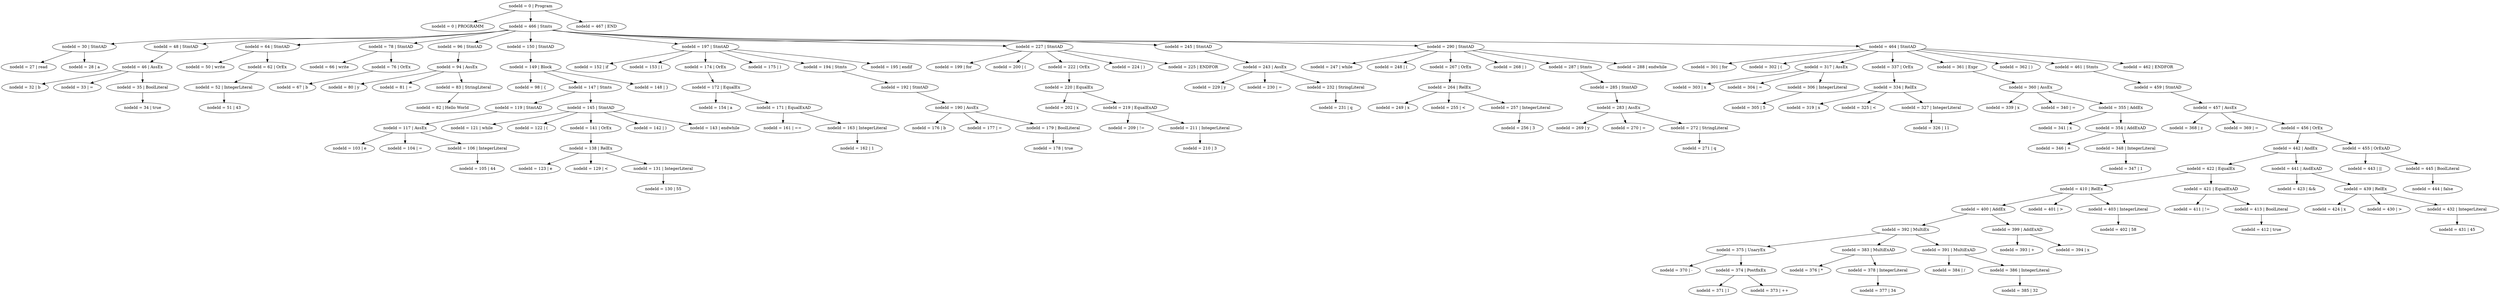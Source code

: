 digraph A
{
	"nodeId = 0 | Program"->"nodeId = 0 | PROGRAMM";
	"nodeId = 0 | Program"->"nodeId = 466 | Stmts";
	"nodeId = 466 | Stmts"->"nodeId = 30 | StmtAD";
	"nodeId = 30 | StmtAD"->"nodeId = 27 | read";
	"nodeId = 30 | StmtAD"->"nodeId = 28 | a";
	"nodeId = 466 | Stmts"->"nodeId = 48 | StmtAD";
	"nodeId = 48 | StmtAD"->"nodeId = 46 | AssEx";
	"nodeId = 46 | AssEx"->"nodeId = 32 | b";
	"nodeId = 46 | AssEx"->"nodeId = 33 | =";
	"nodeId = 46 | AssEx"->"nodeId = 35 | BoolLiteral";
	"nodeId = 35 | BoolLiteral"->"nodeId = 34 | true";
	"nodeId = 466 | Stmts"->"nodeId = 64 | StmtAD";
	"nodeId = 64 | StmtAD"->"nodeId = 50 | write";
	"nodeId = 64 | StmtAD"->"nodeId = 62 | OrEx";
	"nodeId = 62 | OrEx"->"nodeId = 52 | IntegerLiteral";
	"nodeId = 52 | IntegerLiteral"->"nodeId = 51 | 43";
	"nodeId = 466 | Stmts"->"nodeId = 78 | StmtAD";
	"nodeId = 78 | StmtAD"->"nodeId = 66 | write";
	"nodeId = 78 | StmtAD"->"nodeId = 76 | OrEx";
	"nodeId = 76 | OrEx"->"nodeId = 67 | b";
	"nodeId = 466 | Stmts"->"nodeId = 96 | StmtAD";
	"nodeId = 96 | StmtAD"->"nodeId = 94 | AssEx";
	"nodeId = 94 | AssEx"->"nodeId = 80 | y";
	"nodeId = 94 | AssEx"->"nodeId = 81 | =";
	"nodeId = 94 | AssEx"->"nodeId = 83 | StringLiteral";
	"nodeId = 83 | StringLiteral"->"nodeId = 82 | Hello World";
	"nodeId = 466 | Stmts"->"nodeId = 150 | StmtAD";
	"nodeId = 150 | StmtAD"->"nodeId = 149 | Block";
	"nodeId = 149 | Block"->"nodeId = 98 | {";
	"nodeId = 149 | Block"->"nodeId = 147 | Stmts";
	"nodeId = 147 | Stmts"->"nodeId = 119 | StmtAD";
	"nodeId = 119 | StmtAD"->"nodeId = 117 | AssEx";
	"nodeId = 117 | AssEx"->"nodeId = 103 | e";
	"nodeId = 117 | AssEx"->"nodeId = 104 | =";
	"nodeId = 117 | AssEx"->"nodeId = 106 | IntegerLiteral";
	"nodeId = 106 | IntegerLiteral"->"nodeId = 105 | 44";
	"nodeId = 147 | Stmts"->"nodeId = 145 | StmtAD";
	"nodeId = 145 | StmtAD"->"nodeId = 121 | while";
	"nodeId = 145 | StmtAD"->"nodeId = 122 | (";
	"nodeId = 145 | StmtAD"->"nodeId = 141 | OrEx";
	"nodeId = 141 | OrEx"->"nodeId = 138 | RelEx";
	"nodeId = 138 | RelEx"->"nodeId = 123 | e";
	"nodeId = 138 | RelEx"->"nodeId = 129 | <";
	"nodeId = 138 | RelEx"->"nodeId = 131 | IntegerLiteral";
	"nodeId = 131 | IntegerLiteral"->"nodeId = 130 | 55";
	"nodeId = 145 | StmtAD"->"nodeId = 142 | )";
	"nodeId = 145 | StmtAD"->"nodeId = 143 | endwhile";
	"nodeId = 149 | Block"->"nodeId = 148 | }";
	"nodeId = 466 | Stmts"->"nodeId = 197 | StmtAD";
	"nodeId = 197 | StmtAD"->"nodeId = 152 | if";
	"nodeId = 197 | StmtAD"->"nodeId = 153 | (";
	"nodeId = 197 | StmtAD"->"nodeId = 174 | OrEx";
	"nodeId = 174 | OrEx"->"nodeId = 172 | EqualEx";
	"nodeId = 172 | EqualEx"->"nodeId = 154 | a";
	"nodeId = 172 | EqualEx"->"nodeId = 171 | EqualExAD";
	"nodeId = 171 | EqualExAD"->"nodeId = 161 | ==";
	"nodeId = 171 | EqualExAD"->"nodeId = 163 | IntegerLiteral";
	"nodeId = 163 | IntegerLiteral"->"nodeId = 162 | 1";
	"nodeId = 197 | StmtAD"->"nodeId = 175 | )";
	"nodeId = 197 | StmtAD"->"nodeId = 194 | Stmts";
	"nodeId = 194 | Stmts"->"nodeId = 192 | StmtAD";
	"nodeId = 192 | StmtAD"->"nodeId = 190 | AssEx";
	"nodeId = 190 | AssEx"->"nodeId = 176 | b";
	"nodeId = 190 | AssEx"->"nodeId = 177 | =";
	"nodeId = 190 | AssEx"->"nodeId = 179 | BoolLiteral";
	"nodeId = 179 | BoolLiteral"->"nodeId = 178 | true";
	"nodeId = 197 | StmtAD"->"nodeId = 195 | endif";
	"nodeId = 466 | Stmts"->"nodeId = 227 | StmtAD";
	"nodeId = 227 | StmtAD"->"nodeId = 199 | for";
	"nodeId = 227 | StmtAD"->"nodeId = 200 | (";
	"nodeId = 227 | StmtAD"->"nodeId = 222 | OrEx";
	"nodeId = 222 | OrEx"->"nodeId = 220 | EqualEx";
	"nodeId = 220 | EqualEx"->"nodeId = 202 | x";
	"nodeId = 220 | EqualEx"->"nodeId = 219 | EqualExAD";
	"nodeId = 219 | EqualExAD"->"nodeId = 209 | !=";
	"nodeId = 219 | EqualExAD"->"nodeId = 211 | IntegerLiteral";
	"nodeId = 211 | IntegerLiteral"->"nodeId = 210 | 3";
	"nodeId = 227 | StmtAD"->"nodeId = 224 | )";
	"nodeId = 227 | StmtAD"->"nodeId = 225 | ENDFOR";
	"nodeId = 466 | Stmts"->"nodeId = 245 | StmtAD";
	"nodeId = 245 | StmtAD"->"nodeId = 243 | AssEx";
	"nodeId = 243 | AssEx"->"nodeId = 229 | y";
	"nodeId = 243 | AssEx"->"nodeId = 230 | =";
	"nodeId = 243 | AssEx"->"nodeId = 232 | StringLiteral";
	"nodeId = 232 | StringLiteral"->"nodeId = 231 | q";
	"nodeId = 466 | Stmts"->"nodeId = 290 | StmtAD";
	"nodeId = 290 | StmtAD"->"nodeId = 247 | while";
	"nodeId = 290 | StmtAD"->"nodeId = 248 | (";
	"nodeId = 290 | StmtAD"->"nodeId = 267 | OrEx";
	"nodeId = 267 | OrEx"->"nodeId = 264 | RelEx";
	"nodeId = 264 | RelEx"->"nodeId = 249 | x";
	"nodeId = 264 | RelEx"->"nodeId = 255 | <";
	"nodeId = 264 | RelEx"->"nodeId = 257 | IntegerLiteral";
	"nodeId = 257 | IntegerLiteral"->"nodeId = 256 | 3";
	"nodeId = 290 | StmtAD"->"nodeId = 268 | )";
	"nodeId = 290 | StmtAD"->"nodeId = 287 | Stmts";
	"nodeId = 287 | Stmts"->"nodeId = 285 | StmtAD";
	"nodeId = 285 | StmtAD"->"nodeId = 283 | AssEx";
	"nodeId = 283 | AssEx"->"nodeId = 269 | y";
	"nodeId = 283 | AssEx"->"nodeId = 270 | =";
	"nodeId = 283 | AssEx"->"nodeId = 272 | StringLiteral";
	"nodeId = 272 | StringLiteral"->"nodeId = 271 | q";
	"nodeId = 290 | StmtAD"->"nodeId = 288 | endwhile";
	"nodeId = 466 | Stmts"->"nodeId = 464 | StmtAD";
	"nodeId = 464 | StmtAD"->"nodeId = 301 | for";
	"nodeId = 464 | StmtAD"->"nodeId = 302 | (";
	"nodeId = 464 | StmtAD"->"nodeId = 317 | AssEx";
	"nodeId = 317 | AssEx"->"nodeId = 303 | x";
	"nodeId = 317 | AssEx"->"nodeId = 304 | =";
	"nodeId = 317 | AssEx"->"nodeId = 306 | IntegerLiteral";
	"nodeId = 306 | IntegerLiteral"->"nodeId = 305 | 5";
	"nodeId = 464 | StmtAD"->"nodeId = 337 | OrEx";
	"nodeId = 337 | OrEx"->"nodeId = 334 | RelEx";
	"nodeId = 334 | RelEx"->"nodeId = 319 | x";
	"nodeId = 334 | RelEx"->"nodeId = 325 | <";
	"nodeId = 334 | RelEx"->"nodeId = 327 | IntegerLiteral";
	"nodeId = 327 | IntegerLiteral"->"nodeId = 326 | 11";
	"nodeId = 464 | StmtAD"->"nodeId = 361 | Expr";
	"nodeId = 361 | Expr"->"nodeId = 360 | AssEx";
	"nodeId = 360 | AssEx"->"nodeId = 339 | x";
	"nodeId = 360 | AssEx"->"nodeId = 340 | =";
	"nodeId = 360 | AssEx"->"nodeId = 355 | AddEx";
	"nodeId = 355 | AddEx"->"nodeId = 341 | x";
	"nodeId = 355 | AddEx"->"nodeId = 354 | AddExAD";
	"nodeId = 354 | AddExAD"->"nodeId = 346 | +";
	"nodeId = 354 | AddExAD"->"nodeId = 348 | IntegerLiteral";
	"nodeId = 348 | IntegerLiteral"->"nodeId = 347 | 1";
	"nodeId = 464 | StmtAD"->"nodeId = 362 | )";
	"nodeId = 464 | StmtAD"->"nodeId = 461 | Stmts";
	"nodeId = 461 | Stmts"->"nodeId = 459 | StmtAD";
	"nodeId = 459 | StmtAD"->"nodeId = 457 | AssEx";
	"nodeId = 457 | AssEx"->"nodeId = 368 | z";
	"nodeId = 457 | AssEx"->"nodeId = 369 | =";
	"nodeId = 457 | AssEx"->"nodeId = 456 | OrEx";
	"nodeId = 456 | OrEx"->"nodeId = 442 | AndEx";
	"nodeId = 442 | AndEx"->"nodeId = 422 | EqualEx";
	"nodeId = 422 | EqualEx"->"nodeId = 410 | RelEx";
	"nodeId = 410 | RelEx"->"nodeId = 400 | AddEx";
	"nodeId = 400 | AddEx"->"nodeId = 392 | MultiEx";
	"nodeId = 392 | MultiEx"->"nodeId = 375 | UnaryEx";
	"nodeId = 375 | UnaryEx"->"nodeId = 370 | -";
	"nodeId = 375 | UnaryEx"->"nodeId = 374 | PostfixEx";
	"nodeId = 374 | PostfixEx"->"nodeId = 371 | l";
	"nodeId = 374 | PostfixEx"->"nodeId = 373 | ++";
	"nodeId = 392 | MultiEx"->"nodeId = 383 | MultiExAD";
	"nodeId = 383 | MultiExAD"->"nodeId = 376 | *";
	"nodeId = 383 | MultiExAD"->"nodeId = 378 | IntegerLiteral";
	"nodeId = 378 | IntegerLiteral"->"nodeId = 377 | 34";
	"nodeId = 392 | MultiEx"->"nodeId = 391 | MultiExAD";
	"nodeId = 391 | MultiExAD"->"nodeId = 384 | /";
	"nodeId = 391 | MultiExAD"->"nodeId = 386 | IntegerLiteral";
	"nodeId = 386 | IntegerLiteral"->"nodeId = 385 | 32";
	"nodeId = 400 | AddEx"->"nodeId = 399 | AddExAD";
	"nodeId = 399 | AddExAD"->"nodeId = 393 | +";
	"nodeId = 399 | AddExAD"->"nodeId = 394 | x";
	"nodeId = 410 | RelEx"->"nodeId = 401 | >";
	"nodeId = 410 | RelEx"->"nodeId = 403 | IntegerLiteral";
	"nodeId = 403 | IntegerLiteral"->"nodeId = 402 | 58";
	"nodeId = 422 | EqualEx"->"nodeId = 421 | EqualExAD";
	"nodeId = 421 | EqualExAD"->"nodeId = 411 | !=";
	"nodeId = 421 | EqualExAD"->"nodeId = 413 | BoolLiteral";
	"nodeId = 413 | BoolLiteral"->"nodeId = 412 | true";
	"nodeId = 442 | AndEx"->"nodeId = 441 | AndExAD";
	"nodeId = 441 | AndExAD"->"nodeId = 423 | &&";
	"nodeId = 441 | AndExAD"->"nodeId = 439 | RelEx";
	"nodeId = 439 | RelEx"->"nodeId = 424 | x";
	"nodeId = 439 | RelEx"->"nodeId = 430 | >";
	"nodeId = 439 | RelEx"->"nodeId = 432 | IntegerLiteral";
	"nodeId = 432 | IntegerLiteral"->"nodeId = 431 | 45";
	"nodeId = 456 | OrEx"->"nodeId = 455 | OrExAD";
	"nodeId = 455 | OrExAD"->"nodeId = 443 | ||";
	"nodeId = 455 | OrExAD"->"nodeId = 445 | BoolLiteral";
	"nodeId = 445 | BoolLiteral"->"nodeId = 444 | false";
	"nodeId = 464 | StmtAD"->"nodeId = 462 | ENDFOR";
	"nodeId = 0 | Program"->"nodeId = 467 | END";
}

